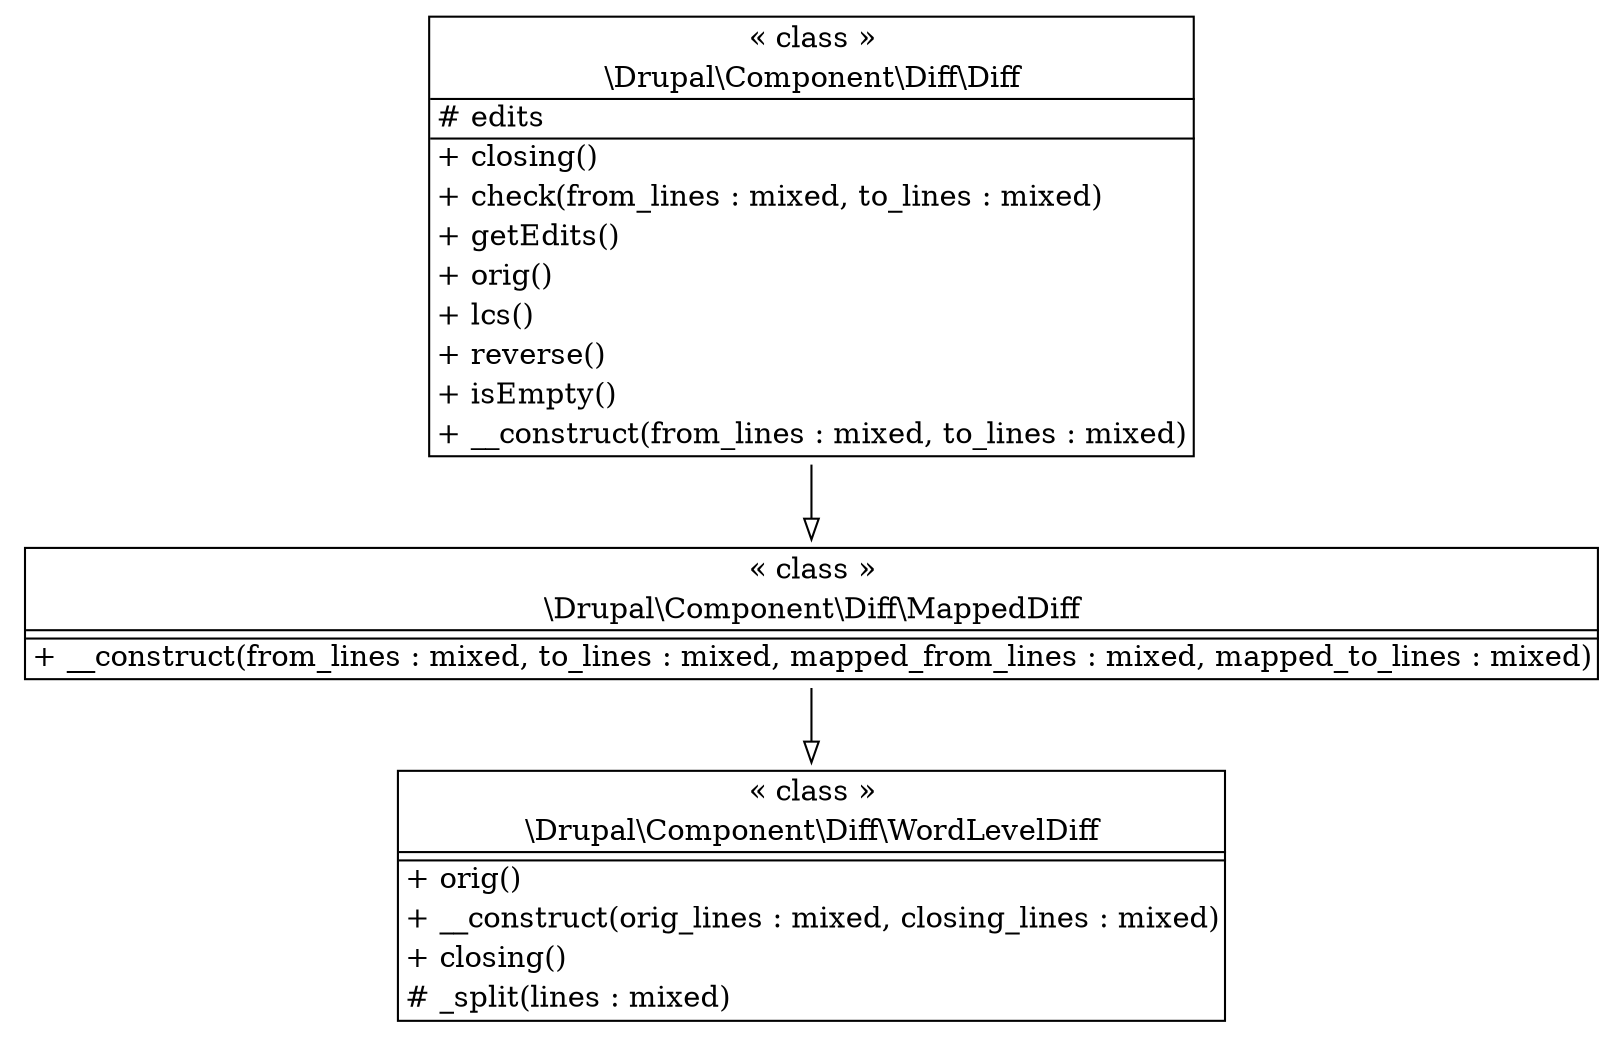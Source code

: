digraph "Class Diagram" {
  node [shape=plaintext]
  "\\Drupal\\Component\\Diff\\WordLevelDiff" [
    label=<
<table border="1" cellpadding="2" cellspacing="0" cellborder="0">
<tr><td align="center">&laquo; class &raquo;</td></tr>
<tr><td align="center" title="class WordLevelDiff">\\Drupal\\Component\\Diff\\WordLevelDiff</td></tr><hr />
<tr><td></td></tr>
<hr />
<tr><td align="left" title="public orig">+ orig()</td></tr>
<tr><td align="left" title="public __construct">+ __construct(orig_lines : mixed, closing_lines : mixed)</td></tr>
<tr><td align="left" title="public closing">+ closing()</td></tr>
<tr><td align="left" title="protected _split"># _split(lines : mixed)</td></tr>
</table>
  >
  ];
  "\\Drupal\\Component\\Diff\\MappedDiff" [
    label=<
<table border="1" cellpadding="2" cellspacing="0" cellborder="0">
<tr><td align="center">&laquo; class &raquo;</td></tr>
<tr><td align="center" title="class MappedDiff">\\Drupal\\Component\\Diff\\MappedDiff</td></tr><hr />
<tr><td></td></tr>
<hr />
<tr><td align="left" title="public __construct">+ __construct(from_lines : mixed, to_lines : mixed, mapped_from_lines : mixed, mapped_to_lines : mixed)</td></tr>
</table>
  >
  ];
  "\\Drupal\\Component\\Diff\\Diff" [
    label=<
<table border="1" cellpadding="2" cellspacing="0" cellborder="0">
<tr><td align="center">&laquo; class &raquo;</td></tr>
<tr><td align="center" title="class Diff">\\Drupal\\Component\\Diff\\Diff</td></tr><hr />
<tr><td align="left" title="protected edits"># edits</td></tr>
<hr />
<tr><td align="left" title="public closing">+ closing()</td></tr>
<tr><td align="left" title="public check">+ check(from_lines : mixed, to_lines : mixed)</td></tr>
<tr><td align="left" title="public getEdits">+ getEdits()</td></tr>
<tr><td align="left" title="public orig">+ orig()</td></tr>
<tr><td align="left" title="public lcs">+ lcs()</td></tr>
<tr><td align="left" title="public reverse">+ reverse()</td></tr>
<tr><td align="left" title="public isEmpty">+ isEmpty()</td></tr>
<tr><td align="left" title="public __construct">+ __construct(from_lines : mixed, to_lines : mixed)</td></tr>
</table>
  >
  ];
"\\Drupal\\Component\\Diff\\MappedDiff" -> "\\Drupal\\Component\\Diff\\WordLevelDiff" [arrowhead="empty"];

"\\Drupal\\Component\\Diff\\Diff" -> "\\Drupal\\Component\\Diff\\MappedDiff" [arrowhead="empty"];

}